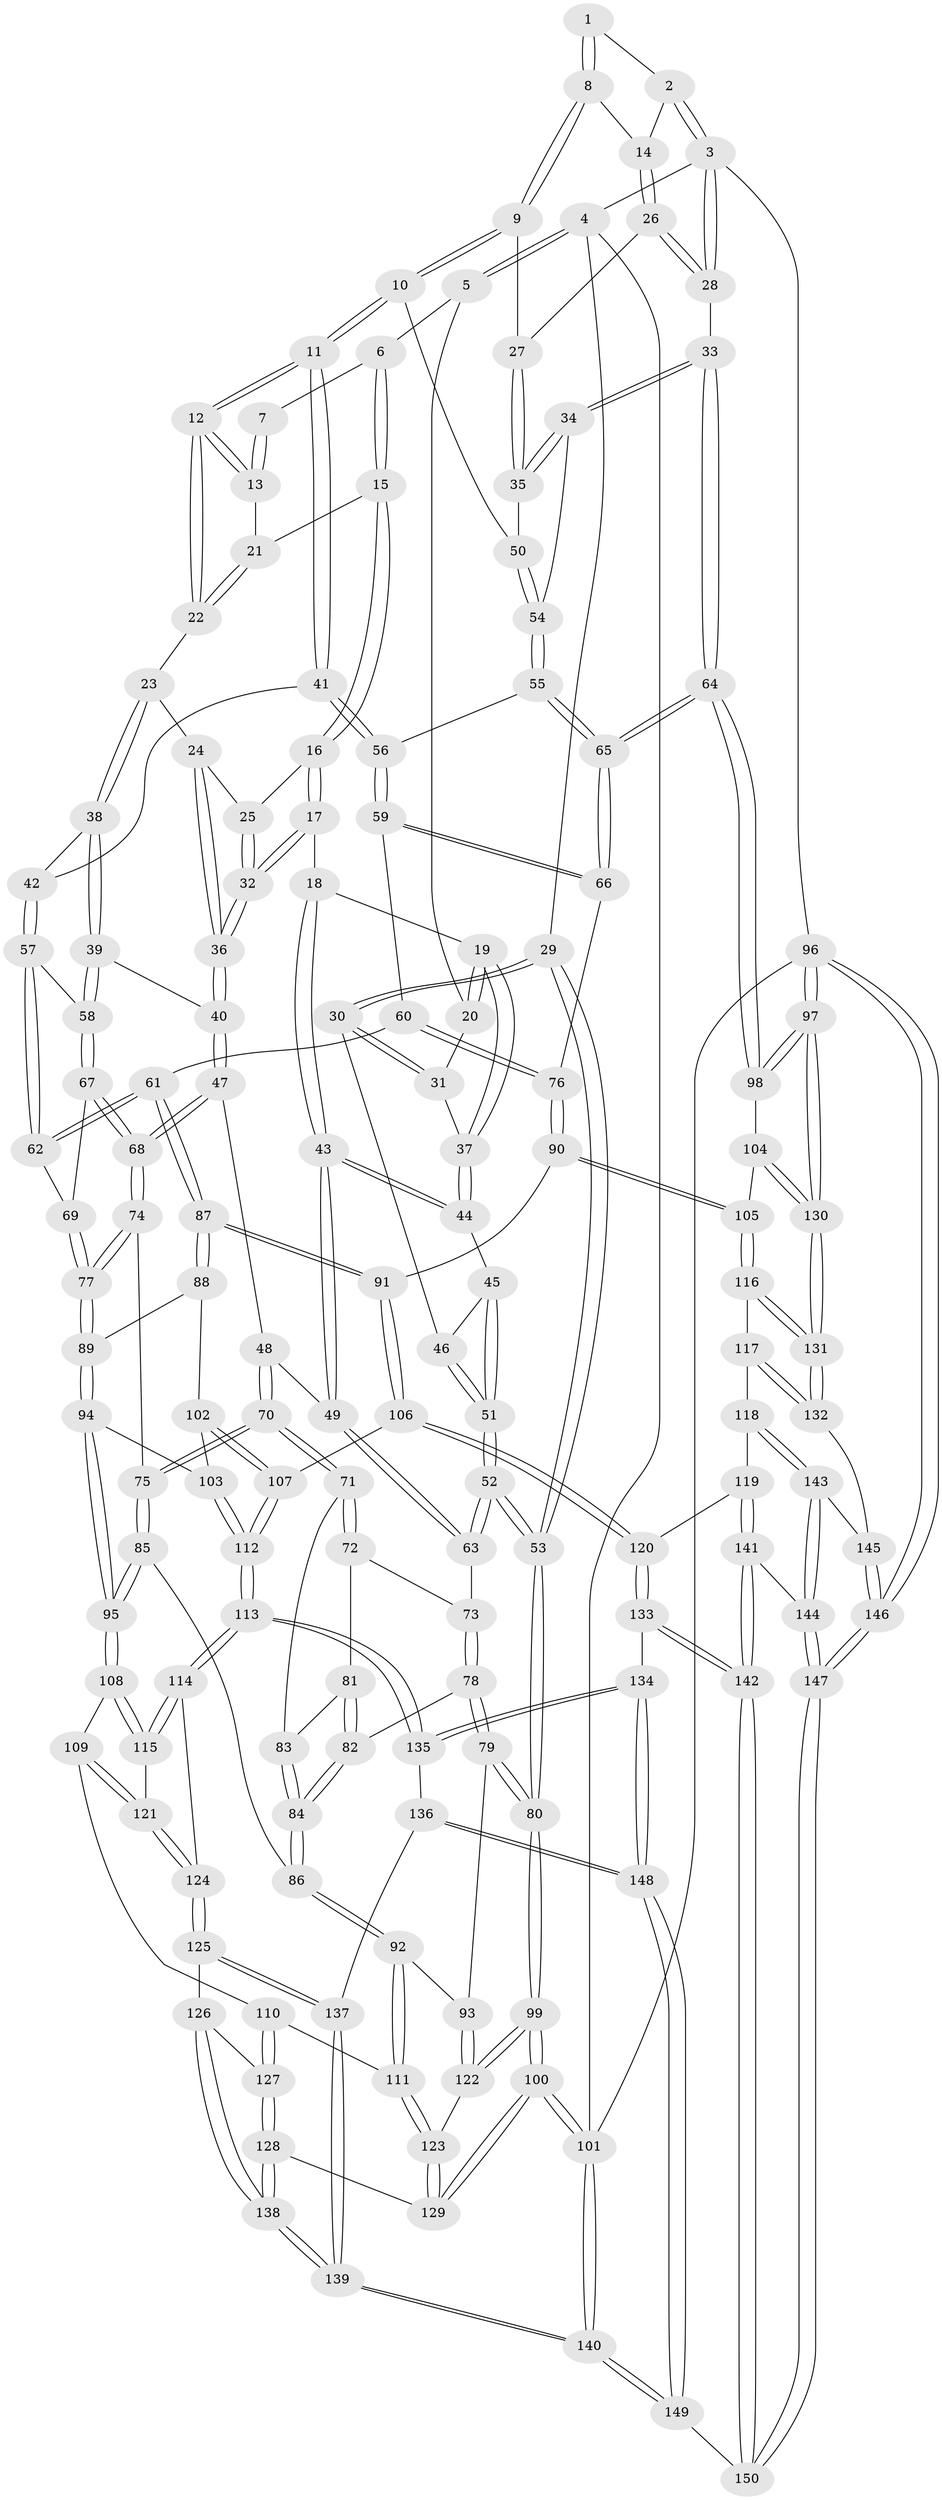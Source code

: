 // Generated by graph-tools (version 1.1) at 2025/51/03/09/25 03:51:00]
// undirected, 150 vertices, 372 edges
graph export_dot {
graph [start="1"]
  node [color=gray90,style=filled];
  1 [pos="+0.8816833267690448+0"];
  2 [pos="+0.9430447681352007+0"];
  3 [pos="+1+0"];
  4 [pos="+0+0"];
  5 [pos="+0.2865950024086211+0"];
  6 [pos="+0.3773535633172628+0"];
  7 [pos="+0.6714150262276866+0"];
  8 [pos="+0.7921778484293075+0.05783024453423164"];
  9 [pos="+0.7500705020564404+0.11631985348278595"];
  10 [pos="+0.7364010313853655+0.1280778670562542"];
  11 [pos="+0.70930181780451+0.13314817644041801"];
  12 [pos="+0.6831814978399097+0.09440416244848941"];
  13 [pos="+0.6581550417261717+0.0009066121152597699"];
  14 [pos="+0.8954444849200875+0.047357976581771724"];
  15 [pos="+0.38892954730674273+0"];
  16 [pos="+0.38464137712630103+0"];
  17 [pos="+0.3014336999311907+0.11549556550559673"];
  18 [pos="+0.25007166716164686+0.1161083264416844"];
  19 [pos="+0.214126528877315+0.09300858778364599"];
  20 [pos="+0.19209863537853505+0.059861159282451844"];
  21 [pos="+0.5427396515076449+0.0483695722336722"];
  22 [pos="+0.5307928593970523+0.11110566610808068"];
  23 [pos="+0.5215309785292601+0.11987843835902597"];
  24 [pos="+0.4655495680924703+0.09712729449274558"];
  25 [pos="+0.4353124305773574+0.058430117140806925"];
  26 [pos="+0.9002679320342901+0.0702340803357191"];
  27 [pos="+0.8967387506132038+0.08232370910086062"];
  28 [pos="+1+0.12119884302015083"];
  29 [pos="+0+0"];
  30 [pos="+0+0.0017633504424183566"];
  31 [pos="+0.061024027967141535+0.05612574798835737"];
  32 [pos="+0.3569135746524018+0.20842734592583775"];
  33 [pos="+1+0.3065178926236622"];
  34 [pos="+0.9136430967348501+0.1971547823208957"];
  35 [pos="+0.9078824210336585+0.19032216368780247"];
  36 [pos="+0.37411209194720235+0.24891903078560068"];
  37 [pos="+0.13393281416742814+0.1525219915860077"];
  38 [pos="+0.5289646846514762+0.19606910105501327"];
  39 [pos="+0.49167044044825264+0.24541431779313436"];
  40 [pos="+0.3780613530565768+0.26952971406268905"];
  41 [pos="+0.6914632085030041+0.18294573047480106"];
  42 [pos="+0.6813543735618055+0.19002450525093975"];
  43 [pos="+0.16890701146137033+0.2569576553221679"];
  44 [pos="+0.13742606120735243+0.22475907732398798"];
  45 [pos="+0.10875712585077561+0.21849772776688034"];
  46 [pos="+0.05279958326769473+0.1847177801913694"];
  47 [pos="+0.3560685800299858+0.30662361485341605"];
  48 [pos="+0.2845525833528661+0.33127821285952586"];
  49 [pos="+0.18056749911930306+0.2873630855791994"];
  50 [pos="+0.8121513265122978+0.16257957992167507"];
  51 [pos="+0+0.29702911474202615"];
  52 [pos="+0+0.3523165189421005"];
  53 [pos="+0+0.361844224011136"];
  54 [pos="+0.8054866966720892+0.2963378812420075"];
  55 [pos="+0.8026599655589813+0.299553894749934"];
  56 [pos="+0.7828075627543867+0.30633860727401463"];
  57 [pos="+0.6093397220507858+0.336989947656099"];
  58 [pos="+0.5917635519331111+0.33402887128479325"];
  59 [pos="+0.7532670989609945+0.3764305311508505"];
  60 [pos="+0.7341036566997113+0.39453698196775877"];
  61 [pos="+0.6873638206994189+0.42528092545212"];
  62 [pos="+0.6856128887780899+0.42423962232670803"];
  63 [pos="+0.059349373058642046+0.37628702516838924"];
  64 [pos="+1+0.4066653964871674"];
  65 [pos="+1+0.42790739847484127"];
  66 [pos="+1+0.45893314399837554"];
  67 [pos="+0.4987735051911297+0.4029612426865412"];
  68 [pos="+0.4476787499508252+0.4299207923300345"];
  69 [pos="+0.6081252816298724+0.44383587101311417"];
  70 [pos="+0.24312958430392892+0.4752322325646073"];
  71 [pos="+0.20230955197946007+0.47034913314238463"];
  72 [pos="+0.11879197218555726+0.4455130736577019"];
  73 [pos="+0.08884346754935067+0.42750746909686893"];
  74 [pos="+0.4477373857341687+0.43040173369037865"];
  75 [pos="+0.25556829655271895+0.5125432304290638"];
  76 [pos="+0.9259936912837097+0.5336287553697946"];
  77 [pos="+0.4674673961380264+0.506093074137647"];
  78 [pos="+0.05382208129319467+0.5440720350272443"];
  79 [pos="+0+0.5819351771701826"];
  80 [pos="+0+0.554947359650493"];
  81 [pos="+0.12081202278748858+0.5068592845970556"];
  82 [pos="+0.06554845211671316+0.5471083900868016"];
  83 [pos="+0.13470788551001392+0.5198015918815895"];
  84 [pos="+0.1316028416606461+0.5782269183943678"];
  85 [pos="+0.2642156330550605+0.5578969294953389"];
  86 [pos="+0.16571253478901984+0.6083226392425652"];
  87 [pos="+0.6995337381825874+0.5505167635343032"];
  88 [pos="+0.643961521874756+0.5651842354781434"];
  89 [pos="+0.46670717690114033+0.5289606395273555"];
  90 [pos="+0.8738475516473491+0.5835227174688233"];
  91 [pos="+0.7065810531229175+0.5572465643115819"];
  92 [pos="+0.1397051017904038+0.6655752059697269"];
  93 [pos="+0.07363163549193105+0.6773882510564357"];
  94 [pos="+0.4369025881080826+0.5769737699068198"];
  95 [pos="+0.3191535811954732+0.5968808466523047"];
  96 [pos="+1+1"];
  97 [pos="+1+0.9311828952249676"];
  98 [pos="+1+0.6055177309317629"];
  99 [pos="+0+0.9612474457781298"];
  100 [pos="+0+1"];
  101 [pos="+0+1"];
  102 [pos="+0.589154490373025+0.6345764289583091"];
  103 [pos="+0.4481362241064865+0.5989416235658683"];
  104 [pos="+0.9053059877300328+0.6996117375020318"];
  105 [pos="+0.8820204215570541+0.6929938496560147"];
  106 [pos="+0.6944914932801517+0.7373998787098204"];
  107 [pos="+0.5642808949904722+0.7374191134133243"];
  108 [pos="+0.31756389792392464+0.6097303332048954"];
  109 [pos="+0.2866613902469144+0.6684718802830567"];
  110 [pos="+0.1880228448363126+0.7248489604469229"];
  111 [pos="+0.17326846994261244+0.7201342610976813"];
  112 [pos="+0.5003566515590635+0.766301798585411"];
  113 [pos="+0.4863187955290974+0.7927286646166691"];
  114 [pos="+0.40824660677992003+0.7597551437057881"];
  115 [pos="+0.3600439497402181+0.7149981483519909"];
  116 [pos="+0.8741734441717953+0.7057751250639078"];
  117 [pos="+0.8716283009280784+0.7090640033425948"];
  118 [pos="+0.7965062811515419+0.7872877310223916"];
  119 [pos="+0.7750014744549378+0.7872368249955607"];
  120 [pos="+0.7224370665228308+0.7671266229469446"];
  121 [pos="+0.28753906373191634+0.76015191962248"];
  122 [pos="+0.046594648463491+0.7373255486472492"];
  123 [pos="+0.11945090594803415+0.8136105950711143"];
  124 [pos="+0.27906218948307115+0.7851387889770972"];
  125 [pos="+0.27061985958352075+0.7954867851500915"];
  126 [pos="+0.26526975545430764+0.7946500779276352"];
  127 [pos="+0.2566634577908626+0.790236387717098"];
  128 [pos="+0.13607043212712921+0.8277762852381751"];
  129 [pos="+0.11970578116544515+0.820958764811919"];
  130 [pos="+1+0.8834566002973655"];
  131 [pos="+0.9937908686469694+0.8491738002481408"];
  132 [pos="+0.9514735565243355+0.8489576251759501"];
  133 [pos="+0.571807104735423+0.9532897282417304"];
  134 [pos="+0.484501358766769+0.8525470109171325"];
  135 [pos="+0.4827957036896399+0.849315121130455"];
  136 [pos="+0.33601529775298583+0.8752772797237536"];
  137 [pos="+0.30766877952257493+0.8606142331537558"];
  138 [pos="+0.18818294089448523+0.8732288976216963"];
  139 [pos="+0.20605437476393448+0.9293704261138342"];
  140 [pos="+0.09045854938625301+1"];
  141 [pos="+0.7265558204267949+0.9127088867582408"];
  142 [pos="+0.602539203801762+1"];
  143 [pos="+0.8400118957136802+0.8483392497772392"];
  144 [pos="+0.8172850850333713+0.9362505786884248"];
  145 [pos="+0.8804158204589174+0.8621381675550973"];
  146 [pos="+1+1"];
  147 [pos="+0.8789290467786676+1"];
  148 [pos="+0.30063437126911485+1"];
  149 [pos="+0.2461495568599679+1"];
  150 [pos="+0.6231861292471629+1"];
  1 -- 2;
  1 -- 8;
  1 -- 8;
  2 -- 3;
  2 -- 3;
  2 -- 14;
  3 -- 4;
  3 -- 28;
  3 -- 28;
  3 -- 96;
  4 -- 5;
  4 -- 5;
  4 -- 29;
  4 -- 101;
  5 -- 6;
  5 -- 20;
  6 -- 7;
  6 -- 15;
  6 -- 15;
  7 -- 13;
  7 -- 13;
  8 -- 9;
  8 -- 9;
  8 -- 14;
  9 -- 10;
  9 -- 10;
  9 -- 27;
  10 -- 11;
  10 -- 11;
  10 -- 50;
  11 -- 12;
  11 -- 12;
  11 -- 41;
  11 -- 41;
  12 -- 13;
  12 -- 13;
  12 -- 22;
  12 -- 22;
  13 -- 21;
  14 -- 26;
  14 -- 26;
  15 -- 16;
  15 -- 16;
  15 -- 21;
  16 -- 17;
  16 -- 17;
  16 -- 25;
  17 -- 18;
  17 -- 32;
  17 -- 32;
  18 -- 19;
  18 -- 43;
  18 -- 43;
  19 -- 20;
  19 -- 20;
  19 -- 37;
  19 -- 37;
  20 -- 31;
  21 -- 22;
  21 -- 22;
  22 -- 23;
  23 -- 24;
  23 -- 38;
  23 -- 38;
  24 -- 25;
  24 -- 36;
  24 -- 36;
  25 -- 32;
  25 -- 32;
  26 -- 27;
  26 -- 28;
  26 -- 28;
  27 -- 35;
  27 -- 35;
  28 -- 33;
  29 -- 30;
  29 -- 30;
  29 -- 53;
  29 -- 53;
  30 -- 31;
  30 -- 31;
  30 -- 46;
  31 -- 37;
  32 -- 36;
  32 -- 36;
  33 -- 34;
  33 -- 34;
  33 -- 64;
  33 -- 64;
  34 -- 35;
  34 -- 35;
  34 -- 54;
  35 -- 50;
  36 -- 40;
  36 -- 40;
  37 -- 44;
  37 -- 44;
  38 -- 39;
  38 -- 39;
  38 -- 42;
  39 -- 40;
  39 -- 58;
  39 -- 58;
  40 -- 47;
  40 -- 47;
  41 -- 42;
  41 -- 56;
  41 -- 56;
  42 -- 57;
  42 -- 57;
  43 -- 44;
  43 -- 44;
  43 -- 49;
  43 -- 49;
  44 -- 45;
  45 -- 46;
  45 -- 51;
  45 -- 51;
  46 -- 51;
  46 -- 51;
  47 -- 48;
  47 -- 68;
  47 -- 68;
  48 -- 49;
  48 -- 70;
  48 -- 70;
  49 -- 63;
  49 -- 63;
  50 -- 54;
  50 -- 54;
  51 -- 52;
  51 -- 52;
  52 -- 53;
  52 -- 53;
  52 -- 63;
  52 -- 63;
  53 -- 80;
  53 -- 80;
  54 -- 55;
  54 -- 55;
  55 -- 56;
  55 -- 65;
  55 -- 65;
  56 -- 59;
  56 -- 59;
  57 -- 58;
  57 -- 62;
  57 -- 62;
  58 -- 67;
  58 -- 67;
  59 -- 60;
  59 -- 66;
  59 -- 66;
  60 -- 61;
  60 -- 76;
  60 -- 76;
  61 -- 62;
  61 -- 62;
  61 -- 87;
  61 -- 87;
  62 -- 69;
  63 -- 73;
  64 -- 65;
  64 -- 65;
  64 -- 98;
  64 -- 98;
  65 -- 66;
  65 -- 66;
  66 -- 76;
  67 -- 68;
  67 -- 68;
  67 -- 69;
  68 -- 74;
  68 -- 74;
  69 -- 77;
  69 -- 77;
  70 -- 71;
  70 -- 71;
  70 -- 75;
  70 -- 75;
  71 -- 72;
  71 -- 72;
  71 -- 83;
  72 -- 73;
  72 -- 81;
  73 -- 78;
  73 -- 78;
  74 -- 75;
  74 -- 77;
  74 -- 77;
  75 -- 85;
  75 -- 85;
  76 -- 90;
  76 -- 90;
  77 -- 89;
  77 -- 89;
  78 -- 79;
  78 -- 79;
  78 -- 82;
  79 -- 80;
  79 -- 80;
  79 -- 93;
  80 -- 99;
  80 -- 99;
  81 -- 82;
  81 -- 82;
  81 -- 83;
  82 -- 84;
  82 -- 84;
  83 -- 84;
  83 -- 84;
  84 -- 86;
  84 -- 86;
  85 -- 86;
  85 -- 95;
  85 -- 95;
  86 -- 92;
  86 -- 92;
  87 -- 88;
  87 -- 88;
  87 -- 91;
  87 -- 91;
  88 -- 89;
  88 -- 102;
  89 -- 94;
  89 -- 94;
  90 -- 91;
  90 -- 105;
  90 -- 105;
  91 -- 106;
  91 -- 106;
  92 -- 93;
  92 -- 111;
  92 -- 111;
  93 -- 122;
  93 -- 122;
  94 -- 95;
  94 -- 95;
  94 -- 103;
  95 -- 108;
  95 -- 108;
  96 -- 97;
  96 -- 97;
  96 -- 146;
  96 -- 146;
  96 -- 101;
  97 -- 98;
  97 -- 98;
  97 -- 130;
  97 -- 130;
  98 -- 104;
  99 -- 100;
  99 -- 100;
  99 -- 122;
  99 -- 122;
  100 -- 101;
  100 -- 101;
  100 -- 129;
  100 -- 129;
  101 -- 140;
  101 -- 140;
  102 -- 103;
  102 -- 107;
  102 -- 107;
  103 -- 112;
  103 -- 112;
  104 -- 105;
  104 -- 130;
  104 -- 130;
  105 -- 116;
  105 -- 116;
  106 -- 107;
  106 -- 120;
  106 -- 120;
  107 -- 112;
  107 -- 112;
  108 -- 109;
  108 -- 115;
  108 -- 115;
  109 -- 110;
  109 -- 121;
  109 -- 121;
  110 -- 111;
  110 -- 127;
  110 -- 127;
  111 -- 123;
  111 -- 123;
  112 -- 113;
  112 -- 113;
  113 -- 114;
  113 -- 114;
  113 -- 135;
  113 -- 135;
  114 -- 115;
  114 -- 115;
  114 -- 124;
  115 -- 121;
  116 -- 117;
  116 -- 131;
  116 -- 131;
  117 -- 118;
  117 -- 132;
  117 -- 132;
  118 -- 119;
  118 -- 143;
  118 -- 143;
  119 -- 120;
  119 -- 141;
  119 -- 141;
  120 -- 133;
  120 -- 133;
  121 -- 124;
  121 -- 124;
  122 -- 123;
  123 -- 129;
  123 -- 129;
  124 -- 125;
  124 -- 125;
  125 -- 126;
  125 -- 137;
  125 -- 137;
  126 -- 127;
  126 -- 138;
  126 -- 138;
  127 -- 128;
  127 -- 128;
  128 -- 129;
  128 -- 138;
  128 -- 138;
  130 -- 131;
  130 -- 131;
  131 -- 132;
  131 -- 132;
  132 -- 145;
  133 -- 134;
  133 -- 142;
  133 -- 142;
  134 -- 135;
  134 -- 135;
  134 -- 148;
  134 -- 148;
  135 -- 136;
  136 -- 137;
  136 -- 148;
  136 -- 148;
  137 -- 139;
  137 -- 139;
  138 -- 139;
  138 -- 139;
  139 -- 140;
  139 -- 140;
  140 -- 149;
  140 -- 149;
  141 -- 142;
  141 -- 142;
  141 -- 144;
  142 -- 150;
  142 -- 150;
  143 -- 144;
  143 -- 144;
  143 -- 145;
  144 -- 147;
  144 -- 147;
  145 -- 146;
  145 -- 146;
  146 -- 147;
  146 -- 147;
  147 -- 150;
  147 -- 150;
  148 -- 149;
  148 -- 149;
  149 -- 150;
}
